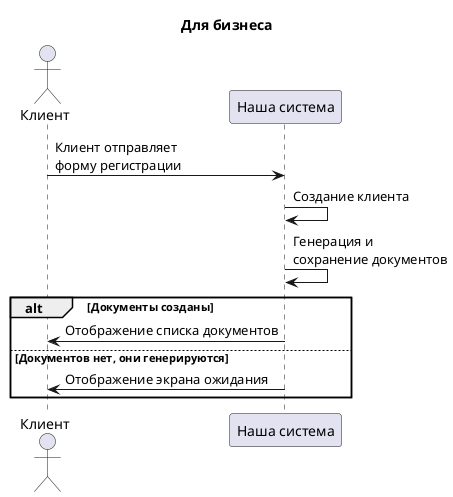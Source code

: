 @startuml Широкая диаграмма

title Для бизнеса

'__ АКТОРЫ __
actor "Клиент" as Client
participant "Наша система" as System

'__ ВЗАИМОДЕЙСТВИЕ __
Client -> System : Клиент отправляет \nформу регистрации
System -> System : Создание клиента
System -> System : Генерация и \nсохранение документов
alt Документы созданы
    System -> Client : Отображение списка документов
else Документов нет, они генерируются
    System -> Client : Отображение экрана ожидания
end


@enduml